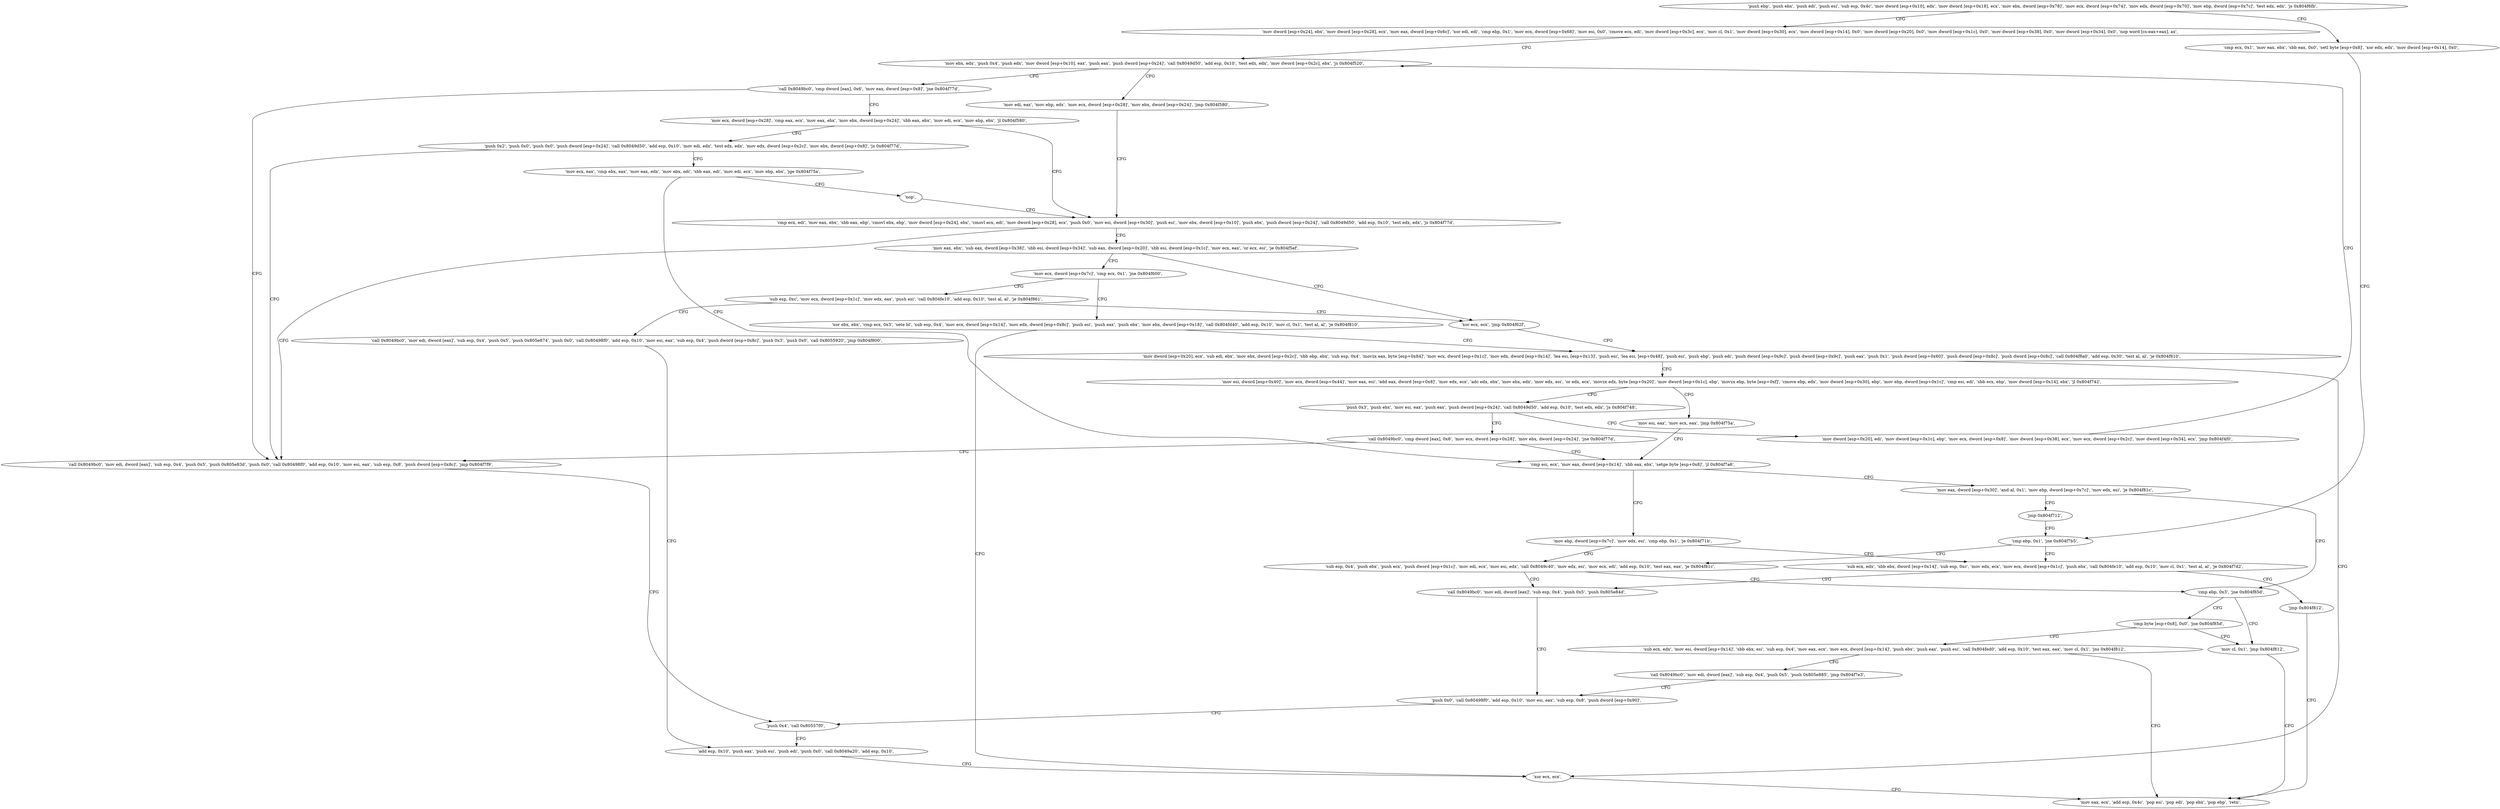 digraph "func" {
"134542448" [label = "'push ebp', 'push ebx', 'push edi', 'push esi', 'sub esp, 0x4c', 'mov dword [esp+0x10], edx', 'mov dword [esp+0x18], ecx', 'mov ebx, dword [esp+0x78]', 'mov ecx, dword [esp+0x74]', 'mov edx, dword [esp+0x70]', 'mov ebp, dword [esp+0x7c]', 'test edx, edx', 'js 0x804f6fb', " ]
"134543099" [label = "'cmp ecx, 0x1', 'mov eax, ebx', 'sbb eax, 0x0', 'setl byte [esp+0x8]', 'xor edx, edx', 'mov dword [esp+0x14], 0x0', " ]
"134542487" [label = "'mov dword [esp+0x24], ebx', 'mov dword [esp+0x28], ecx', 'mov eax, dword [esp+0x6c]', 'xor edi, edi', 'cmp ebp, 0x1', 'mov ecx, dword [esp+0x68]', 'mov esi, 0x0', 'cmove ecx, edi', 'mov dword [esp+0x3c], ecx', 'mov cl, 0x1', 'mov dword [esp+0x30], ecx', 'mov dword [esp+0x14], 0x0', 'mov dword [esp+0x20], 0x0', 'mov dword [esp+0x1c], 0x0', 'mov dword [esp+0x38], 0x0', 'mov dword [esp+0x34], 0x0', 'nop word [cs:eax+eax], ax', " ]
"134543122" [label = "'cmp ebp, 0x1', 'jne 0x804f7b5', " ]
"134542576" [label = "'mov ebx, edx', 'push 0x4', 'push edx', 'mov dword [esp+0x10], eax', 'push eax', 'push dword [esp+0x24]', 'call 0x8049d50', 'add esp, 0x10', 'test edx, edx', 'mov dword [esp+0x2c], ebx', 'js 0x804f520', " ]
"134543285" [label = "'sub esp, 0x4', 'push ebx', 'push ecx', 'push dword [esp+0x1c]', 'mov edi, ecx', 'mov esi, edx', 'call 0x8049c40', 'mov edx, esi', 'mov ecx, edi', 'add esp, 0x10', 'test eax, eax', 'je 0x804f81c', " ]
"134543388" [label = "'cmp ebp, 0x3', 'jne 0x804f85d', " ]
"134543314" [label = "'call 0x8049bc0', 'mov edi, dword [eax]', 'sub esp, 0x4', 'push 0x5', 'push 0x805e84d', " ]
"134543131" [label = "'sub ecx, edx', 'sbb ebx, dword [esp+0x14]', 'sub esp, 0xc', 'mov edx, ecx', 'mov ecx, dword [esp+0x1c]', 'push ebx', 'call 0x804fe10', 'add esp, 0x10', 'mov cl, 0x1', 'test al, al', 'je 0x804f7d2', " ]
"134543165" [label = "'jmp 0x804f812', " ]
"134542624" [label = "'call 0x8049bc0', 'cmp dword [eax], 0x6', 'mov eax, dword [esp+0x8]', 'jne 0x804f77d', " ]
"134543229" [label = "'call 0x8049bc0', 'mov edi, dword [eax]', 'sub esp, 0x4', 'push 0x5', 'push 0x805e83d', 'push 0x0', 'call 0x80498f0', 'add esp, 0x10', 'mov esi, eax', 'sub esp, 0x8', 'push dword [esp+0x8c]', 'jmp 0x804f7f9', " ]
"134542642" [label = "'mov ecx, dword [esp+0x28]', 'cmp eax, ecx', 'mov eax, ebx', 'mov ebx, dword [esp+0x24]', 'sbb eax, ebx', 'mov edi, ecx', 'mov ebp, ebx', 'jl 0x804f580', " ]
"134542606" [label = "'mov edi, eax', 'mov ebp, edx', 'mov ecx, dword [esp+0x28]', 'mov ebx, dword [esp+0x24]', 'jmp 0x804f580', " ]
"134542720" [label = "'cmp ecx, edi', 'mov eax, ebx', 'sbb eax, ebp', 'cmovl ebx, ebp', 'mov dword [esp+0x24], ebx', 'cmovl ecx, edi', 'mov dword [esp+0x28], ecx', 'push 0x0', 'mov esi, dword [esp+0x30]', 'push esi', 'mov ebx, dword [esp+0x10]', 'push ebx', 'push dword [esp+0x24]', 'call 0x8049d50', 'add esp, 0x10', 'test edx, edx', 'js 0x804f77d', " ]
"134543453" [label = "'mov cl, 0x1', 'jmp 0x804f812', " ]
"134543393" [label = "'cmp byte [esp+0x8], 0x0', 'jne 0x804f85d', " ]
"134543331" [label = "'push 0x0', 'call 0x80498f0', 'add esp, 0x10', 'mov esi, eax', 'sub esp, 0x8', 'push dword [esp+0x90]', " ]
"134543378" [label = "'mov eax, ecx', 'add esp, 0x4c', 'pop esi', 'pop edi', 'pop ebx', 'pop ebp', 'retn', " ]
"134543353" [label = "'push 0x4', 'call 0x80557f0', " ]
"134542662" [label = "'push 0x2', 'push 0x0', 'push 0x0', 'push dword [esp+0x24]', 'call 0x8049d50', 'add esp, 0x10', 'mov edi, edx', 'test edx, edx', 'mov edx, dword [esp+0x2c]', 'mov ebx, dword [esp+0x8]', 'js 0x804f77d', " ]
"134542772" [label = "'mov eax, ebx', 'sub eax, dword [esp+0x38]', 'sbb esi, dword [esp+0x34]', 'sub eax, dword [esp+0x20]', 'sbb esi, dword [esp+0x1c]', 'mov ecx, eax', 'or ecx, esi', 'je 0x804f5ef', " ]
"134543400" [label = "'sub ecx, edx', 'mov esi, dword [esp+0x14]', 'sbb ebx, esi', 'sub esp, 0x4', 'mov eax, ecx', 'mov ecx, dword [esp+0x14]', 'push ebx', 'push eax', 'push esi', 'call 0x804fed0', 'add esp, 0x10', 'test eax, eax', 'mov cl, 0x1', 'jns 0x804f812', " ]
"134543360" [label = "'add esp, 0x10', 'push eax', 'push esi', 'push edi', 'push 0x0', 'call 0x8049a20', 'add esp, 0x10', " ]
"134542698" [label = "'mov ecx, eax', 'cmp ebx, eax', 'mov eax, edx', 'mov ebx, edi', 'sbb eax, edi', 'mov edi, ecx', 'mov ebp, ebx', 'jge 0x804f75a', " ]
"134542831" [label = "'xor ecx, ecx', 'jmp 0x804f62f', " ]
"134542796" [label = "'mov ecx, dword [esp+0x7c]', 'cmp ecx, 0x1', 'jne 0x804f600', " ]
"134543434" [label = "'call 0x8049bc0', 'mov edi, dword [eax]', 'sub esp, 0x4', 'push 0x5', 'push 0x805e885', 'jmp 0x804f7e3', " ]
"134543194" [label = "'cmp esi, ecx', 'mov eax, dword [esp+0x14]', 'sbb eax, ebx', 'setge byte [esp+0x8]', 'jl 0x804f7a6', " ]
"134542718" [label = "'nop', " ]
"134542895" [label = "'mov dword [esp+0x20], ecx', 'sub edi, ebx', 'mov ebx, dword [esp+0x2c]', 'sbb ebp, ebx', 'sub esp, 0x4', 'movzx eax, byte [esp+0x84]', 'mov ecx, dword [esp+0x1c]', 'mov edx, dword [esp+0x14]', 'lea esi, [esp+0x13]', 'push esi', 'lea esi, [esp+0x48]', 'push esi', 'push ebp', 'push edi', 'push dword [esp+0x9c]', 'push dword [esp+0x9c]', 'push eax', 'push 0x1', 'push dword [esp+0x60]', 'push dword [esp+0x8c]', 'push dword [esp+0x8c]', 'call 0x804f8a0', 'add esp, 0x30', 'test al, al', 'je 0x804f810', " ]
"134542848" [label = "'xor ebx, ebx', 'cmp ecx, 0x3', 'sete bl', 'sub esp, 0x4', 'mov ecx, dword [esp+0x14]', 'mov edx, dword [esp+0x8c]', 'push esi', 'push eax', 'push ebx', 'mov ebx, dword [esp+0x18]', 'call 0x804fd40', 'add esp, 0x10', 'mov cl, 0x1', 'test al, al', 'je 0x804f810', " ]
"134542805" [label = "'sub esp, 0xc', 'mov ecx, dword [esp+0x1c]', 'mov edx, eax', 'push esi', 'call 0x804fe10', 'add esp, 0x10', 'test al, al', 'je 0x804f861', " ]
"134543270" [label = "'mov ebp, dword [esp+0x7c]', 'mov edx, esi', 'cmp ebp, 0x1', 'je 0x804f71b', " ]
"134543209" [label = "'mov eax, dword [esp+0x30]', 'and al, 0x1', 'mov ebp, dword [esp+0x7c]', 'mov edx, esi', 'je 0x804f81c', " ]
"134543376" [label = "'xor ecx, ecx', " ]
"134542989" [label = "'mov esi, dword [esp+0x40]', 'mov ecx, dword [esp+0x44]', 'mov eax, esi', 'add eax, dword [esp+0x8]', 'mov edx, ecx', 'adc edx, ebx', 'mov ebx, edx', 'mov edx, esi', 'or edx, ecx', 'movzx edx, byte [esp+0x20]', 'mov dword [esp+0x1c], ebp', 'movzx ebp, byte [esp+0xf]', 'cmove ebp, edx', 'mov dword [esp+0x30], ebp', 'mov ebp, dword [esp+0x1c]', 'cmp esi, edi', 'sbb ecx, ebp', 'mov dword [esp+0x14], ebx', 'jl 0x804f742', " ]
"134543457" [label = "'call 0x8049bc0', 'mov edi, dword [eax]', 'sub esp, 0x4', 'push 0x5', 'push 0x805e874', 'push 0x0', 'call 0x80498f0', 'add esp, 0x10', 'mov esi, eax', 'sub esp, 0x4', 'push dword [esp+0x8c]', 'push 0x3', 'push 0x0', 'call 0x8055920', 'jmp 0x804f800', " ]
"134543227" [label = "'jmp 0x804f712', " ]
"134543170" [label = "'mov esi, eax', 'mov ecx, eax', 'jmp 0x804f75a', " ]
"134543048" [label = "'push 0x3', 'push ebx', 'mov esi, eax', 'push eax', 'push dword [esp+0x24]', 'call 0x8049d50', 'add esp, 0x10', 'test edx, edx', 'js 0x804f748', " ]
"134543176" [label = "'call 0x8049bc0', 'cmp dword [eax], 0x6', 'mov ecx, dword [esp+0x28]', 'mov ebx, dword [esp+0x24]', 'jne 0x804f77d', " ]
"134543070" [label = "'mov dword [esp+0x20], edi', 'mov dword [esp+0x1c], ebp', 'mov ecx, dword [esp+0x8]', 'mov dword [esp+0x38], ecx', 'mov ecx, dword [esp+0x2c]', 'mov dword [esp+0x34], ecx', 'jmp 0x804f4f0', " ]
"134542448" -> "134543099" [ label = "CFG" ]
"134542448" -> "134542487" [ label = "CFG" ]
"134543099" -> "134543122" [ label = "CFG" ]
"134542487" -> "134542576" [ label = "CFG" ]
"134543122" -> "134543285" [ label = "CFG" ]
"134543122" -> "134543131" [ label = "CFG" ]
"134542576" -> "134542624" [ label = "CFG" ]
"134542576" -> "134542606" [ label = "CFG" ]
"134543285" -> "134543388" [ label = "CFG" ]
"134543285" -> "134543314" [ label = "CFG" ]
"134543388" -> "134543453" [ label = "CFG" ]
"134543388" -> "134543393" [ label = "CFG" ]
"134543314" -> "134543331" [ label = "CFG" ]
"134543131" -> "134543314" [ label = "CFG" ]
"134543131" -> "134543165" [ label = "CFG" ]
"134543165" -> "134543378" [ label = "CFG" ]
"134542624" -> "134543229" [ label = "CFG" ]
"134542624" -> "134542642" [ label = "CFG" ]
"134543229" -> "134543353" [ label = "CFG" ]
"134542642" -> "134542720" [ label = "CFG" ]
"134542642" -> "134542662" [ label = "CFG" ]
"134542606" -> "134542720" [ label = "CFG" ]
"134542720" -> "134543229" [ label = "CFG" ]
"134542720" -> "134542772" [ label = "CFG" ]
"134543453" -> "134543378" [ label = "CFG" ]
"134543393" -> "134543453" [ label = "CFG" ]
"134543393" -> "134543400" [ label = "CFG" ]
"134543331" -> "134543353" [ label = "CFG" ]
"134543353" -> "134543360" [ label = "CFG" ]
"134542662" -> "134543229" [ label = "CFG" ]
"134542662" -> "134542698" [ label = "CFG" ]
"134542772" -> "134542831" [ label = "CFG" ]
"134542772" -> "134542796" [ label = "CFG" ]
"134543400" -> "134543378" [ label = "CFG" ]
"134543400" -> "134543434" [ label = "CFG" ]
"134543360" -> "134543376" [ label = "CFG" ]
"134542698" -> "134543194" [ label = "CFG" ]
"134542698" -> "134542718" [ label = "CFG" ]
"134542831" -> "134542895" [ label = "CFG" ]
"134542796" -> "134542848" [ label = "CFG" ]
"134542796" -> "134542805" [ label = "CFG" ]
"134543434" -> "134543331" [ label = "CFG" ]
"134543194" -> "134543270" [ label = "CFG" ]
"134543194" -> "134543209" [ label = "CFG" ]
"134542718" -> "134542720" [ label = "CFG" ]
"134542895" -> "134543376" [ label = "CFG" ]
"134542895" -> "134542989" [ label = "CFG" ]
"134542848" -> "134543376" [ label = "CFG" ]
"134542848" -> "134542895" [ label = "CFG" ]
"134542805" -> "134543457" [ label = "CFG" ]
"134542805" -> "134542831" [ label = "CFG" ]
"134543270" -> "134543131" [ label = "CFG" ]
"134543270" -> "134543285" [ label = "CFG" ]
"134543209" -> "134543388" [ label = "CFG" ]
"134543209" -> "134543227" [ label = "CFG" ]
"134543376" -> "134543378" [ label = "CFG" ]
"134542989" -> "134543170" [ label = "CFG" ]
"134542989" -> "134543048" [ label = "CFG" ]
"134543457" -> "134543360" [ label = "CFG" ]
"134543227" -> "134543122" [ label = "CFG" ]
"134543170" -> "134543194" [ label = "CFG" ]
"134543048" -> "134543176" [ label = "CFG" ]
"134543048" -> "134543070" [ label = "CFG" ]
"134543176" -> "134543229" [ label = "CFG" ]
"134543176" -> "134543194" [ label = "CFG" ]
"134543070" -> "134542576" [ label = "CFG" ]
}
